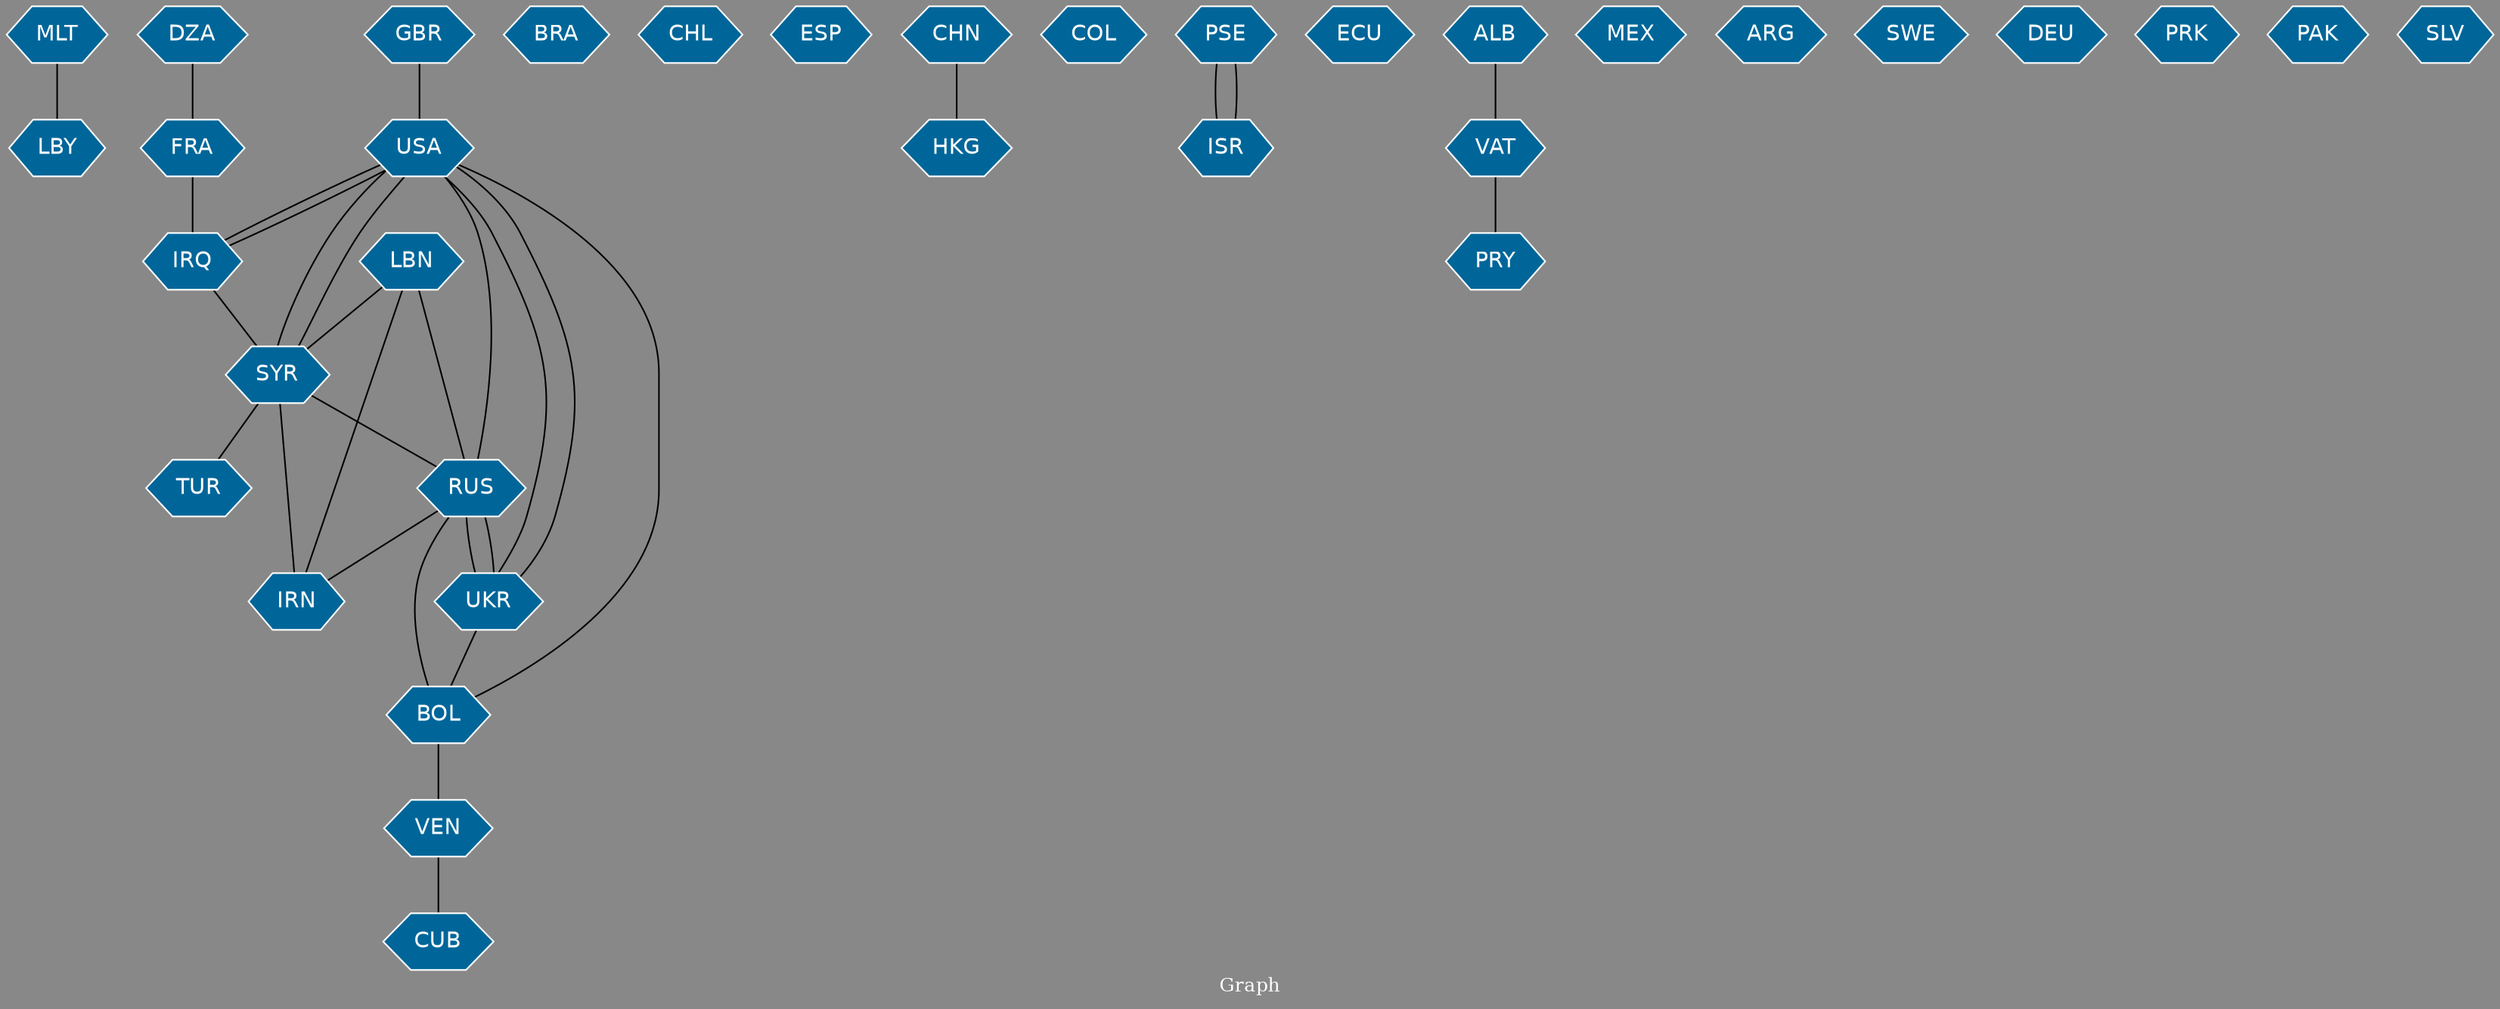 // Countries together in item graph
graph {
	graph [bgcolor="#888888" fontcolor=white fontsize=12 label="Graph" outputorder=edgesfirst overlap=prism]
	node [color=white fillcolor="#006699" fontcolor=white fontname=Helvetica shape=hexagon style=filled]
	edge [arrowhead=open color=black fontcolor=white fontname=Courier fontsize=12]
		LBY [label=LBY]
		VEN [label=VEN]
		BRA [label=BRA]
		BOL [label=BOL]
		CHL [label=CHL]
		SYR [label=SYR]
		ESP [label=ESP]
		CHN [label=CHN]
		HKG [label=HKG]
		COL [label=COL]
		IRQ [label=IRQ]
		USA [label=USA]
		UKR [label=UKR]
		PSE [label=PSE]
		ISR [label=ISR]
		GBR [label=GBR]
		MLT [label=MLT]
		ECU [label=ECU]
		RUS [label=RUS]
		CUB [label=CUB]
		VAT [label=VAT]
		PRY [label=PRY]
		MEX [label=MEX]
		LBN [label=LBN]
		IRN [label=IRN]
		ARG [label=ARG]
		SWE [label=SWE]
		FRA [label=FRA]
		DEU [label=DEU]
		TUR [label=TUR]
		ALB [label=ALB]
		PRK [label=PRK]
		PAK [label=PAK]
		DZA [label=DZA]
		SLV [label=SLV]
			SYR -- USA [weight=1]
			ISR -- PSE [weight=1]
			SYR -- TUR [weight=1]
			UKR -- RUS [weight=6]
			LBN -- IRN [weight=1]
			ALB -- VAT [weight=1]
			IRQ -- USA [weight=1]
			FRA -- IRQ [weight=1]
			BOL -- VEN [weight=1]
			LBN -- RUS [weight=1]
			UKR -- BOL [weight=1]
			DZA -- FRA [weight=1]
			USA -- IRQ [weight=1]
			RUS -- USA [weight=1]
			LBN -- SYR [weight=1]
			UKR -- USA [weight=1]
			VAT -- PRY [weight=1]
			MLT -- LBY [weight=1]
			RUS -- BOL [weight=2]
			PSE -- ISR [weight=2]
			RUS -- IRN [weight=1]
			USA -- SYR [weight=1]
			IRQ -- SYR [weight=1]
			RUS -- UKR [weight=1]
			USA -- BOL [weight=1]
			SYR -- IRN [weight=1]
			GBR -- USA [weight=1]
			USA -- UKR [weight=1]
			VEN -- CUB [weight=1]
			CHN -- HKG [weight=1]
			SYR -- RUS [weight=1]
}